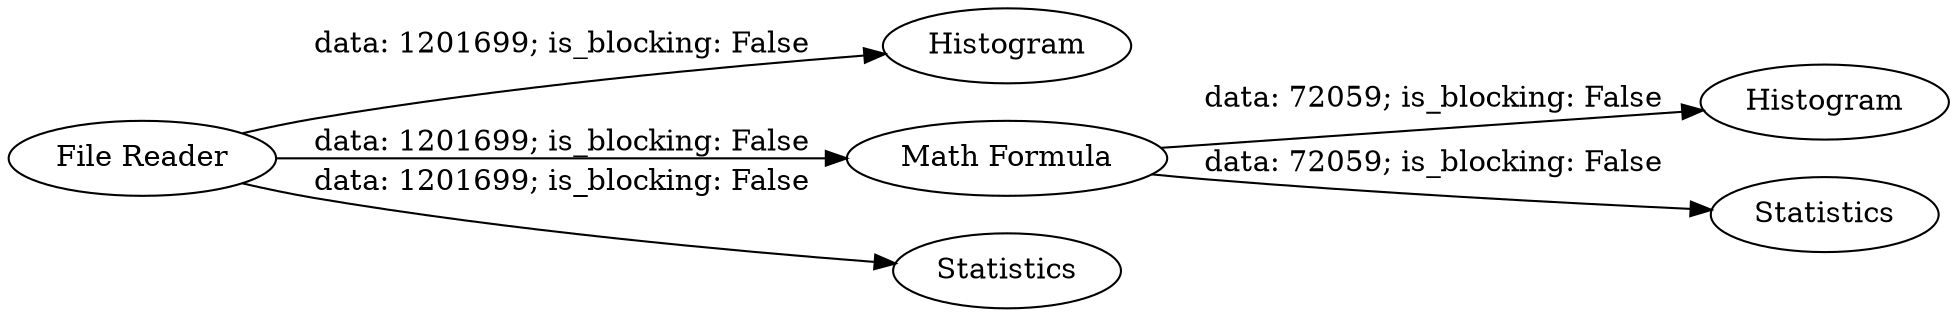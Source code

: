 digraph {
	"1774227651225497747_6" [label=Histogram]
	"1774227651225497747_1" [label="File Reader"]
	"1774227651225497747_2" [label=Histogram]
	"1774227651225497747_3" [label="Math Formula"]
	"1774227651225497747_4" [label=Statistics]
	"1774227651225497747_5" [label=Statistics]
	"1774227651225497747_3" -> "1774227651225497747_5" [label="data: 72059; is_blocking: False"]
	"1774227651225497747_3" -> "1774227651225497747_6" [label="data: 72059; is_blocking: False"]
	"1774227651225497747_1" -> "1774227651225497747_3" [label="data: 1201699; is_blocking: False"]
	"1774227651225497747_1" -> "1774227651225497747_2" [label="data: 1201699; is_blocking: False"]
	"1774227651225497747_1" -> "1774227651225497747_4" [label="data: 1201699; is_blocking: False"]
	rankdir=LR
}

